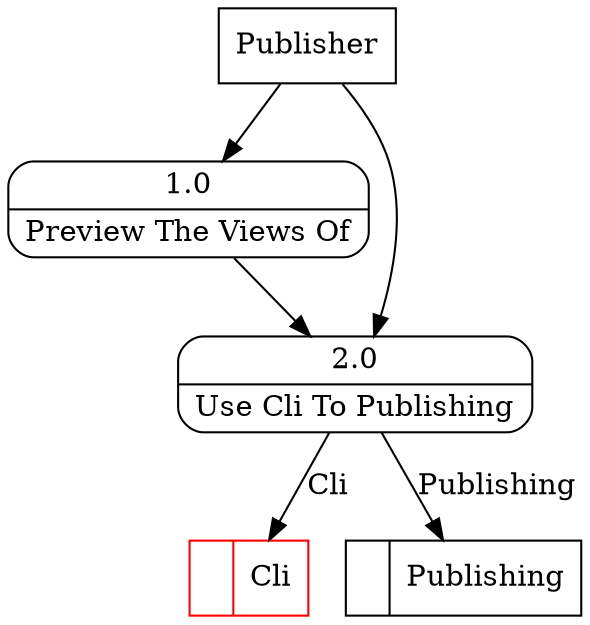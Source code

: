digraph dfd2{ 
node[shape=record]
200 [label="<f0>  |<f1> Cli " color=red];
201 [label="<f0>  |<f1> Publishing " ];
202 [label="Publisher" shape=box];
203 [label="{<f0> 1.0|<f1> Preview The Views Of }" shape=Mrecord];
204 [label="{<f0> 2.0|<f1> Use Cli To Publishing }" shape=Mrecord];
202 -> 203
202 -> 204
203 -> 204
204 -> 200 [label="Cli"]
204 -> 201 [label="Publishing"]
}
